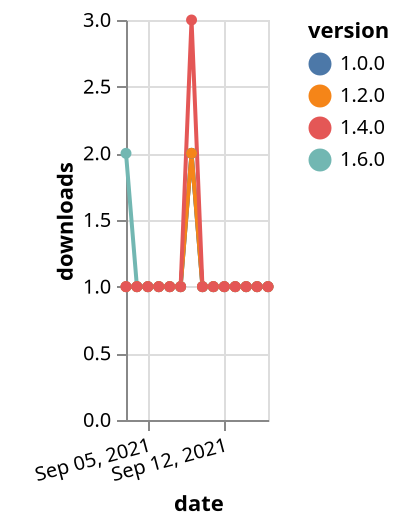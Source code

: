 {"$schema": "https://vega.github.io/schema/vega-lite/v5.json", "description": "A simple bar chart with embedded data.", "data": {"values": [{"date": "2021-09-03", "total": 119, "delta": 2, "version": "1.6.0"}, {"date": "2021-09-04", "total": 120, "delta": 1, "version": "1.6.0"}, {"date": "2021-09-05", "total": 121, "delta": 1, "version": "1.6.0"}, {"date": "2021-09-06", "total": 122, "delta": 1, "version": "1.6.0"}, {"date": "2021-09-07", "total": 123, "delta": 1, "version": "1.6.0"}, {"date": "2021-09-08", "total": 124, "delta": 1, "version": "1.6.0"}, {"date": "2021-09-09", "total": 126, "delta": 2, "version": "1.6.0"}, {"date": "2021-09-10", "total": 127, "delta": 1, "version": "1.6.0"}, {"date": "2021-09-11", "total": 128, "delta": 1, "version": "1.6.0"}, {"date": "2021-09-12", "total": 129, "delta": 1, "version": "1.6.0"}, {"date": "2021-09-13", "total": 130, "delta": 1, "version": "1.6.0"}, {"date": "2021-09-14", "total": 131, "delta": 1, "version": "1.6.0"}, {"date": "2021-09-15", "total": 132, "delta": 1, "version": "1.6.0"}, {"date": "2021-09-16", "total": 133, "delta": 1, "version": "1.6.0"}, {"date": "2021-09-03", "total": 179, "delta": 1, "version": "1.0.0"}, {"date": "2021-09-04", "total": 180, "delta": 1, "version": "1.0.0"}, {"date": "2021-09-05", "total": 181, "delta": 1, "version": "1.0.0"}, {"date": "2021-09-06", "total": 182, "delta": 1, "version": "1.0.0"}, {"date": "2021-09-07", "total": 183, "delta": 1, "version": "1.0.0"}, {"date": "2021-09-08", "total": 184, "delta": 1, "version": "1.0.0"}, {"date": "2021-09-09", "total": 186, "delta": 2, "version": "1.0.0"}, {"date": "2021-09-10", "total": 187, "delta": 1, "version": "1.0.0"}, {"date": "2021-09-11", "total": 188, "delta": 1, "version": "1.0.0"}, {"date": "2021-09-12", "total": 189, "delta": 1, "version": "1.0.0"}, {"date": "2021-09-13", "total": 190, "delta": 1, "version": "1.0.0"}, {"date": "2021-09-14", "total": 191, "delta": 1, "version": "1.0.0"}, {"date": "2021-09-15", "total": 192, "delta": 1, "version": "1.0.0"}, {"date": "2021-09-16", "total": 193, "delta": 1, "version": "1.0.0"}, {"date": "2021-09-03", "total": 157, "delta": 1, "version": "1.2.0"}, {"date": "2021-09-04", "total": 158, "delta": 1, "version": "1.2.0"}, {"date": "2021-09-05", "total": 159, "delta": 1, "version": "1.2.0"}, {"date": "2021-09-06", "total": 160, "delta": 1, "version": "1.2.0"}, {"date": "2021-09-07", "total": 161, "delta": 1, "version": "1.2.0"}, {"date": "2021-09-08", "total": 162, "delta": 1, "version": "1.2.0"}, {"date": "2021-09-09", "total": 164, "delta": 2, "version": "1.2.0"}, {"date": "2021-09-10", "total": 165, "delta": 1, "version": "1.2.0"}, {"date": "2021-09-11", "total": 166, "delta": 1, "version": "1.2.0"}, {"date": "2021-09-12", "total": 167, "delta": 1, "version": "1.2.0"}, {"date": "2021-09-13", "total": 168, "delta": 1, "version": "1.2.0"}, {"date": "2021-09-14", "total": 169, "delta": 1, "version": "1.2.0"}, {"date": "2021-09-15", "total": 170, "delta": 1, "version": "1.2.0"}, {"date": "2021-09-16", "total": 171, "delta": 1, "version": "1.2.0"}, {"date": "2021-09-03", "total": 177, "delta": 1, "version": "1.4.0"}, {"date": "2021-09-04", "total": 178, "delta": 1, "version": "1.4.0"}, {"date": "2021-09-05", "total": 179, "delta": 1, "version": "1.4.0"}, {"date": "2021-09-06", "total": 180, "delta": 1, "version": "1.4.0"}, {"date": "2021-09-07", "total": 181, "delta": 1, "version": "1.4.0"}, {"date": "2021-09-08", "total": 182, "delta": 1, "version": "1.4.0"}, {"date": "2021-09-09", "total": 185, "delta": 3, "version": "1.4.0"}, {"date": "2021-09-10", "total": 186, "delta": 1, "version": "1.4.0"}, {"date": "2021-09-11", "total": 187, "delta": 1, "version": "1.4.0"}, {"date": "2021-09-12", "total": 188, "delta": 1, "version": "1.4.0"}, {"date": "2021-09-13", "total": 189, "delta": 1, "version": "1.4.0"}, {"date": "2021-09-14", "total": 190, "delta": 1, "version": "1.4.0"}, {"date": "2021-09-15", "total": 191, "delta": 1, "version": "1.4.0"}, {"date": "2021-09-16", "total": 192, "delta": 1, "version": "1.4.0"}]}, "width": "container", "mark": {"type": "line", "point": {"filled": true}}, "encoding": {"x": {"field": "date", "type": "temporal", "timeUnit": "yearmonthdate", "title": "date", "axis": {"labelAngle": -15}}, "y": {"field": "delta", "type": "quantitative", "title": "downloads"}, "color": {"field": "version", "type": "nominal"}, "tooltip": {"field": "delta"}}}
